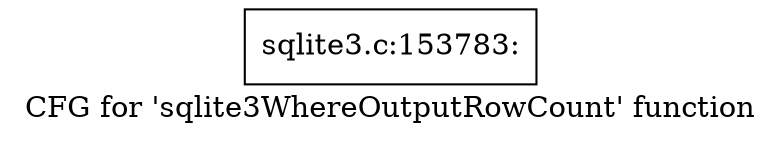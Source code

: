 digraph "CFG for 'sqlite3WhereOutputRowCount' function" {
	label="CFG for 'sqlite3WhereOutputRowCount' function";

	Node0x55c0f9a709c0 [shape=record,label="{sqlite3.c:153783:}"];
}

